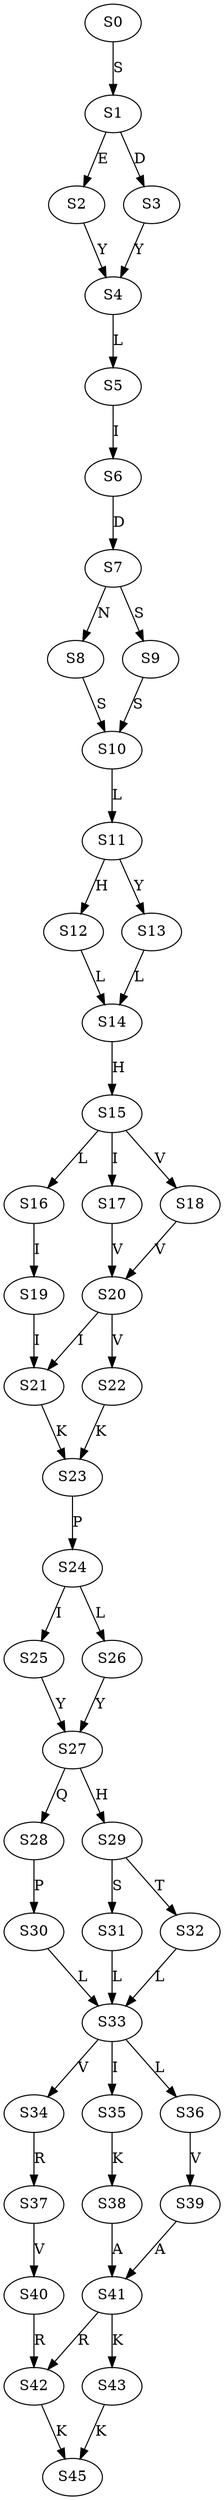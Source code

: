 strict digraph  {
	S0 -> S1 [ label = S ];
	S1 -> S2 [ label = E ];
	S1 -> S3 [ label = D ];
	S2 -> S4 [ label = Y ];
	S3 -> S4 [ label = Y ];
	S4 -> S5 [ label = L ];
	S5 -> S6 [ label = I ];
	S6 -> S7 [ label = D ];
	S7 -> S8 [ label = N ];
	S7 -> S9 [ label = S ];
	S8 -> S10 [ label = S ];
	S9 -> S10 [ label = S ];
	S10 -> S11 [ label = L ];
	S11 -> S12 [ label = H ];
	S11 -> S13 [ label = Y ];
	S12 -> S14 [ label = L ];
	S13 -> S14 [ label = L ];
	S14 -> S15 [ label = H ];
	S15 -> S16 [ label = L ];
	S15 -> S17 [ label = I ];
	S15 -> S18 [ label = V ];
	S16 -> S19 [ label = I ];
	S17 -> S20 [ label = V ];
	S18 -> S20 [ label = V ];
	S19 -> S21 [ label = I ];
	S20 -> S22 [ label = V ];
	S20 -> S21 [ label = I ];
	S21 -> S23 [ label = K ];
	S22 -> S23 [ label = K ];
	S23 -> S24 [ label = P ];
	S24 -> S25 [ label = I ];
	S24 -> S26 [ label = L ];
	S25 -> S27 [ label = Y ];
	S26 -> S27 [ label = Y ];
	S27 -> S28 [ label = Q ];
	S27 -> S29 [ label = H ];
	S28 -> S30 [ label = P ];
	S29 -> S31 [ label = S ];
	S29 -> S32 [ label = T ];
	S30 -> S33 [ label = L ];
	S31 -> S33 [ label = L ];
	S32 -> S33 [ label = L ];
	S33 -> S34 [ label = V ];
	S33 -> S35 [ label = I ];
	S33 -> S36 [ label = L ];
	S34 -> S37 [ label = R ];
	S35 -> S38 [ label = K ];
	S36 -> S39 [ label = V ];
	S37 -> S40 [ label = V ];
	S38 -> S41 [ label = A ];
	S39 -> S41 [ label = A ];
	S40 -> S42 [ label = R ];
	S41 -> S43 [ label = K ];
	S41 -> S42 [ label = R ];
	S42 -> S45 [ label = K ];
	S43 -> S45 [ label = K ];
}
